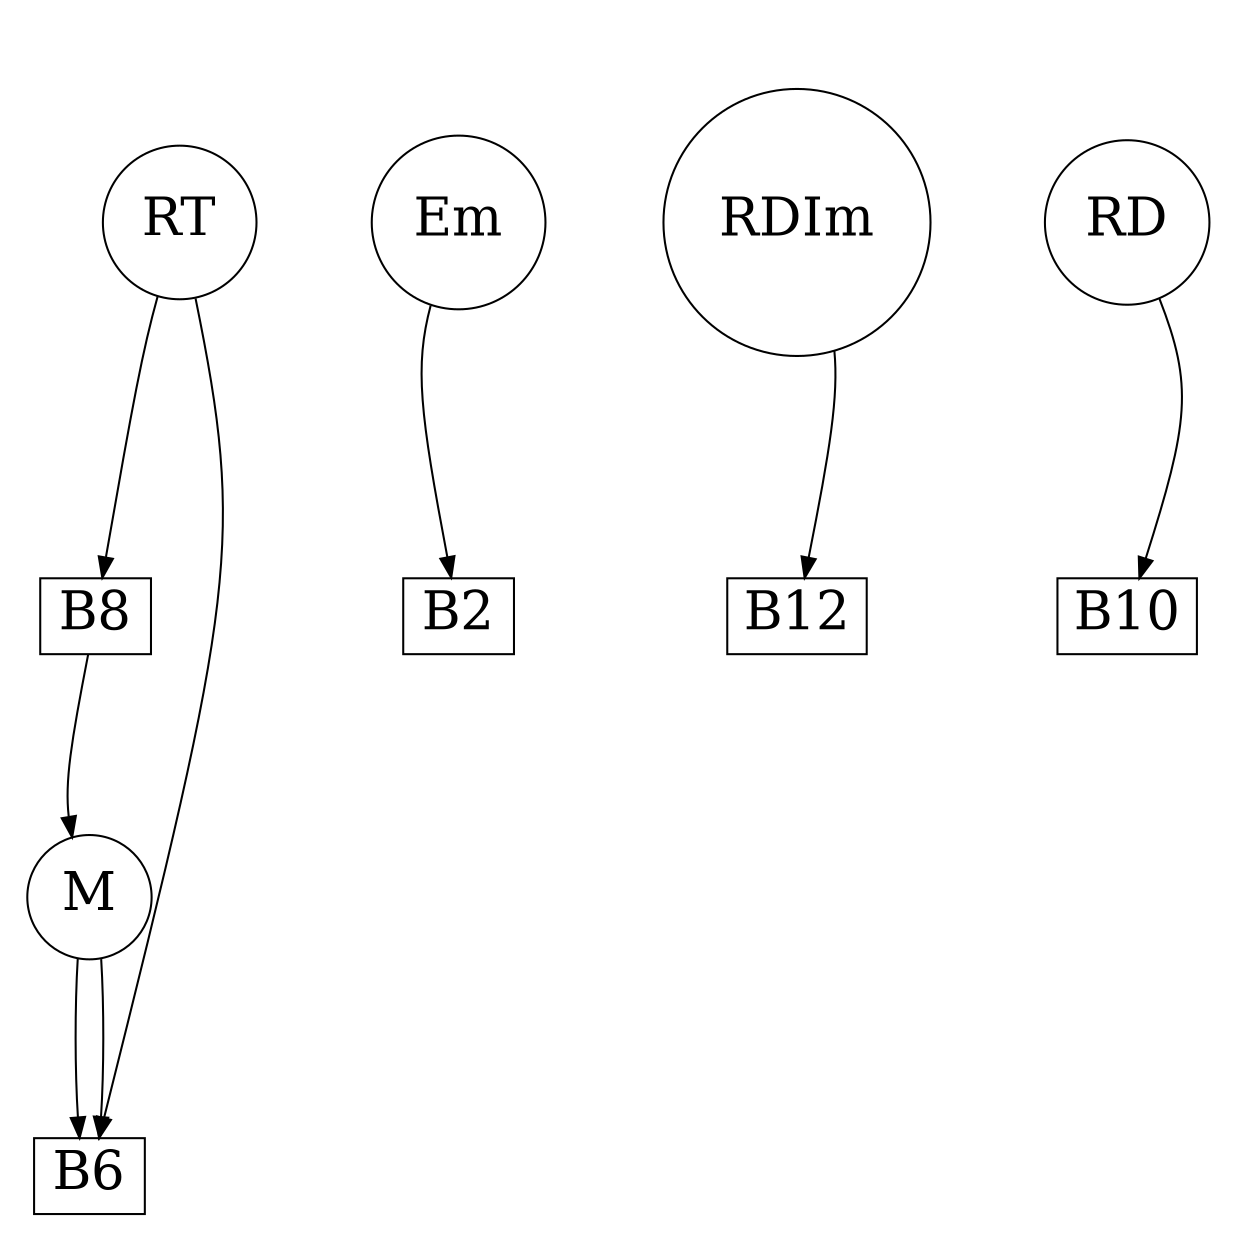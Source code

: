 strict digraph G {
remincross="true";
ratio="fill";
splines="curved";
overlap="true";
size="8.3,8.3";
RT [shape="circle", fontsize=26, pos="80.0,240.0!"];
Em [shape="circle", fontsize=26, pos="0.0,280.0!"];
M [shape="circle", fontsize=26, pos="260.0,360.0!"];
RDIm [shape="circle", fontsize=26, pos="300.0,80.0!"];
RD [shape="circle", fontsize=26, pos="200.0,160.0!"];
B12 [shape="box", fontsize=26, pos="280.0,0.0!"];
B6 [shape="box", fontsize=26, pos="260.0,240.0!"];
B2 [shape="box", fontsize=26, pos="0.0,360.0!"];
B10 [shape="box", fontsize=26, pos="160.0,80.0!"];
B8 [shape="box", fontsize=26, pos="160.0,320.0!"];
B6 -> RT;
RDIm -> B12;
Em -> B2;
B8 -> M;
RT -> B8;
RD -> B10;
B6 -> M;
M -> B6;
}
